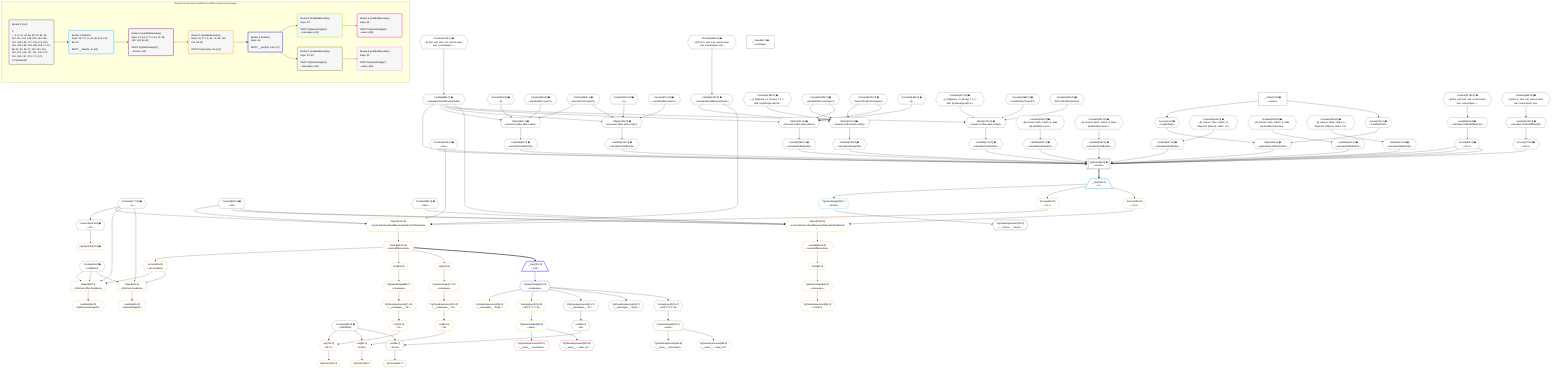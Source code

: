 %%{init: {'themeVariables': { 'fontSize': '12px'}}}%%
graph TD
    classDef path fill:#eee,stroke:#000,color:#000
    classDef plan fill:#fff,stroke-width:1px,color:#000
    classDef itemplan fill:#fff,stroke-width:2px,color:#000
    classDef unbatchedplan fill:#dff,stroke-width:1px,color:#000
    classDef sideeffectplan fill:#fcc,stroke-width:2px,color:#000
    classDef bucket fill:#f6f6f6,color:#000,stroke-width:2px,text-align:left


    %% plan dependencies
    PgSelect8[["PgSelect[8∈0] ➊<br />ᐸforumsᐳ"]]:::plan
    Object11{{"Object[11∈0] ➊<br />ᐸ{pgSettings,withPgClient}ᐳ"}}:::plan
    Constant124{{"Constant[124∈0] ➊<br />ᐸtrueᐳ"}}:::plan
    Access92{{"Access[92∈0] ➊<br />ᐸ91.0ᐳ"}}:::plan
    Lambda97{{"Lambda[97∈0] ➊<br />ᐸcalculateOrderBySQLᐳ"}}:::plan
    Lambda102{{"Lambda[102∈0] ➊<br />ᐸcalculateOrderBySQLᐳ"}}:::plan
    Lambda114{{"Lambda[114∈0] ➊<br />ᐸcalculateOrderBySQLᐳ"}}:::plan
    Lambda119{{"Lambda[119∈0] ➊<br />ᐸcalculateOrderBySQLᐳ"}}:::plan
    Access127{{"Access[127∈0] ➊<br />ᐸ126.0ᐳ"}}:::plan
    Lambda132{{"Lambda[132∈0] ➊<br />ᐸcalculateOrderBySQLᐳ"}}:::plan
    Lambda137{{"Lambda[137∈0] ➊<br />ᐸcalculateOrderBySQLᐳ"}}:::plan
    Lambda152{{"Lambda[152∈0] ➊<br />ᐸcalculateOrderBySQLᐳ"}}:::plan
    Lambda157{{"Lambda[157∈0] ➊<br />ᐸcalculateOrderBySQLᐳ"}}:::plan
    Lambda88{{"Lambda[88∈0] ➊<br />ᐸcalculateShouldReverseOrderᐳ"}}:::plan
    Lambda171{{"Lambda[171∈0] ➊<br />ᐸcalculateOrderBySQLᐳ"}}:::plan
    Lambda176{{"Lambda[176∈0] ➊<br />ᐸcalculateOrderBySQLᐳ"}}:::plan
    Object11 & Constant124 & Access92 & Lambda97 & Lambda102 & Lambda114 & Lambda119 & Access127 & Lambda132 & Lambda137 & Access92 & Lambda152 & Lambda157 & Lambda88 & Access92 & Lambda171 & Lambda176 --> PgSelect8
    Object96{{"Object[96∈0] ➊<br />ᐸ{reverse,orders,alias,codec}ᐳ"}}:::plan
    Constant93{{"Constant[93∈0] ➊<br />ᐸ[]ᐳ"}}:::plan
    Constant94{{"Constant[94∈0] ➊<br />ᐸsql.identifier(”users”)ᐳ"}}:::plan
    Constant95{{"Constant[95∈0] ➊<br />ᐸRecordCodec(users)ᐳ"}}:::plan
    Lambda88 & Constant93 & Constant94 & Constant95 --> Object96
    Object113{{"Object[113∈0] ➊<br />ᐸ{reverse,orders,alias,codec}ᐳ"}}:::plan
    Constant110{{"Constant[110∈0] ➊<br />ᐸ[]ᐳ"}}:::plan
    Constant111{{"Constant[111∈0] ➊<br />ᐸsql.identifier(”users”)ᐳ"}}:::plan
    Lambda88 & Constant110 & Constant111 & Constant95 --> Object113
    Object131{{"Object[131∈0] ➊<br />ᐸ{reverse,orders,alias,codec}ᐳ"}}:::plan
    Lambda123{{"Lambda[123∈0] ➊<br />ᐸcalculateShouldReverseOrderᐳ"}}:::plan
    Constant128{{"Constant[128∈0] ➊<br />ᐸ[ { fragment: { n: [Array], f: 0, c: 266, [Symbol(pg-sql2-tyᐳ"}}:::plan
    Constant129{{"Constant[129∈0] ➊<br />ᐸsql.identifier(”messages”)ᐳ"}}:::plan
    Constant130{{"Constant[130∈0] ➊<br />ᐸRecordCodec(messages)ᐳ"}}:::plan
    Lambda123 & Constant128 & Constant129 & Constant130 --> Object131
    Object151{{"Object[151∈0] ➊<br />ᐸ{reverse,orders,alias,codec}ᐳ"}}:::plan
    Constant148{{"Constant[148∈0] ➊<br />ᐸ[]ᐳ"}}:::plan
    Lambda88 & Constant148 & Constant129 & Constant130 --> Object151
    Object170{{"Object[170∈0] ➊<br />ᐸ{reverse,orders,alias,codec}ᐳ"}}:::plan
    Constant167{{"Constant[167∈0] ➊<br />ᐸ[ { fragment: { n: [Array], f: 0, c: 266, [Symbol(pg-sql2-tyᐳ"}}:::plan
    Constant168{{"Constant[168∈0] ➊<br />ᐸsql.identifier(”forums”)ᐳ"}}:::plan
    Constant169{{"Constant[169∈0] ➊<br />ᐸRecordCodec(forums)ᐳ"}}:::plan
    Lambda88 & Constant167 & Constant168 & Constant169 --> Object170
    Access9{{"Access[9∈0] ➊<br />ᐸ2.pgSettingsᐳ"}}:::plan
    Access10{{"Access[10∈0] ➊<br />ᐸ2.withPgClientᐳ"}}:::plan
    Access9 & Access10 --> Object11
    __Value2["__Value[2∈0] ➊<br />ᐸcontextᐳ"]:::plan
    __Value2 --> Access9
    __Value2 --> Access10
    Connection24{{"Connection[24∈0] ➊<br />ᐸ20ᐳ"}}:::plan
    Constant177{{"Constant[177∈0] ➊<br />ᐸ5ᐳ"}}:::plan
    Constant177 --> Connection24
    Constant178{{"Constant[178∈0] ➊<br />ᐸ§{ first: null, last: null, cursorLower: null, cursorUpper: ᐳ"}}:::plan
    Constant178 --> Lambda88
    Lambda91{{"Lambda[91∈0] ➊<br />ᐸcalculateLimitAndOffsetSQLᐳ"}}:::plan
    Constant179{{"Constant[179∈0] ➊<br />ᐸ§{ first: null, last: null, cursorLower: null, cursorUpper: ᐳ"}}:::plan
    Constant179 --> Lambda91
    Lambda91 --> Access92
    Object96 --> Lambda97
    Constant180{{"Constant[180∈0] ➊<br />ᐸ§{ reverse: false, orders: [], alias: sql.identifier(”users”ᐳ"}}:::plan
    Constant180 --> Lambda102
    Object113 --> Lambda114
    Constant181{{"Constant[181∈0] ➊<br />ᐸ§{ reverse: false, orders: [], alias: sql.identifier(”users”ᐳ"}}:::plan
    Constant181 --> Lambda119
    Constant185{{"Constant[185∈0] ➊<br />ᐸ§{ first: 5, last: null, cursorLower: null, cursorUpper: nulᐳ"}}:::plan
    Constant185 --> Lambda123
    Lambda126{{"Lambda[126∈0] ➊<br />ᐸcalculateLimitAndOffsetSQLᐳ"}}:::plan
    Constant186{{"Constant[186∈0] ➊<br />ᐸ§{ first: 5, last: null, cursorLower: null, cursorUpper: nulᐳ"}}:::plan
    Constant186 --> Lambda126
    Lambda126 --> Access127
    Object131 --> Lambda132
    Constant182{{"Constant[182∈0] ➊<br />ᐸ§{ reverse: false, orders: [ { fragment: [Object], codec: Coᐳ"}}:::plan
    Constant182 --> Lambda137
    Object151 --> Lambda152
    Constant183{{"Constant[183∈0] ➊<br />ᐸ§{ reverse: false, orders: [], alias: sql.identifier(”messagᐳ"}}:::plan
    Constant183 --> Lambda157
    Object170 --> Lambda171
    Constant184{{"Constant[184∈0] ➊<br />ᐸ§{ reverse: false, orders: [ { fragment: [Object], codec: Coᐳ"}}:::plan
    Constant184 --> Lambda176
    __Value4["__Value[4∈0] ➊<br />ᐸrootValueᐳ"]:::plan
    Constant6{{"Constant[6∈0] ➊<br />ᐸundefinedᐳ"}}:::plan
    Constant44{{"Constant[44∈0] ➊<br />ᐸ[HIDDEN]ᐳ"}}:::plan
    Constant86{{"Constant[86∈0] ➊<br />ᐸnullᐳ"}}:::plan
    Constant89{{"Constant[89∈0] ➊<br />ᐸfalseᐳ"}}:::plan
    __Item12[/"__Item[12∈1]<br />ᐸ8ᐳ"\]:::itemplan
    PgSelect8 ==> __Item12
    PgSelectSingle13{{"PgSelectSingle[13∈1]<br />ᐸforumsᐳ"}}:::plan
    __Item12 --> PgSelectSingle13
    PgClassExpression14{{"PgClassExpression[14∈2]<br />ᐸ__forums__.”name”ᐳ"}}:::plan
    PgSelectSingle13 --> PgClassExpression14
    Object141{{"Object[141∈3]<br />ᐸ{rows,first,last,shouldReverseOrder,fetchOneExtra}ᐳ"}}:::plan
    Access139{{"Access[139∈3]<br />ᐸ12.1ᐳ"}}:::plan
    Access139 & Constant177 & Constant86 & Lambda123 & Constant124 --> Object141
    Object160{{"Object[160∈3]<br />ᐸ{rows,first,last,shouldReverseOrder,fetchOneExtra}ᐳ"}}:::plan
    Access158{{"Access[158∈3]<br />ᐸ12.2ᐳ"}}:::plan
    Access158 & Constant86 & Constant86 & Lambda88 & Constant89 --> Object160
    Object65{{"Object[65∈3]<br />ᐸ{first,last,offset,hasMore}ᐳ"}}:::plan
    Access60{{"Access[60∈3]<br />ᐸ142.hasMoreᐳ"}}:::plan
    Constant177 & Constant6 & Constant6 & Access60 --> Object65
    Object61{{"Object[61∈3]<br />ᐸ{first,last,hasMore}ᐳ"}}:::plan
    Constant177 & Constant6 & Access60 --> Object61
    List74{{"List[74∈3]<br />ᐸ44,72ᐳ"}}:::plan
    List72{{"List[72∈3]<br />ᐸ71ᐳ"}}:::plan
    Constant44 & List72 --> List74
    List81{{"List[81∈3]<br />ᐸ44,80ᐳ"}}:::plan
    List80{{"List[80∈3]<br />ᐸ79ᐳ"}}:::plan
    Constant44 & List80 --> List81
    PgPageInfo57{{"PgPageInfo[57∈3] ➊"}}:::plan
    Connection24 --> PgPageInfo57
    Lambda142{{"Lambda[142∈3]<br />ᐸreverseIfNecessaryᐳ"}}:::plan
    Lambda142 --> Access60
    Lambda62{{"Lambda[62∈3]<br />ᐸhasNextPageCbᐳ"}}:::plan
    Object61 --> Lambda62
    Lambda66{{"Lambda[66∈3]<br />ᐸhasPreviousPageCbᐳ"}}:::plan
    Object65 --> Lambda66
    First68{{"First[68∈3]"}}:::plan
    Lambda142 --> First68
    PgSelectSingle69{{"PgSelectSingle[69∈3]<br />ᐸmessagesᐳ"}}:::plan
    First68 --> PgSelectSingle69
    PgCursor70{{"PgCursor[70∈3]"}}:::plan
    List74 --> PgCursor70
    PgClassExpression71{{"PgClassExpression[71∈3]<br />ᐸ__messages__.”id”ᐳ"}}:::plan
    PgSelectSingle69 --> PgClassExpression71
    PgClassExpression71 --> List72
    Last76{{"Last[76∈3]"}}:::plan
    Lambda142 --> Last76
    PgSelectSingle77{{"PgSelectSingle[77∈3]<br />ᐸmessagesᐳ"}}:::plan
    Last76 --> PgSelectSingle77
    PgCursor78{{"PgCursor[78∈3]"}}:::plan
    List81 --> PgCursor78
    PgClassExpression79{{"PgClassExpression[79∈3]<br />ᐸ__messages__.”id”ᐳ"}}:::plan
    PgSelectSingle77 --> PgClassExpression79
    PgClassExpression79 --> List80
    First83{{"First[83∈3]"}}:::plan
    Lambda161{{"Lambda[161∈3]<br />ᐸreverseIfNecessaryᐳ"}}:::plan
    Lambda161 --> First83
    PgSelectSingle84{{"PgSelectSingle[84∈3]<br />ᐸmessagesᐳ"}}:::plan
    First83 --> PgSelectSingle84
    PgClassExpression85{{"PgClassExpression[85∈3]<br />ᐸcount(*)ᐳ"}}:::plan
    PgSelectSingle84 --> PgClassExpression85
    __Item12 --> Access139
    Object141 --> Lambda142
    __Item12 --> Access158
    Object160 --> Lambda161
    __Item27[/"__Item[27∈4]<br />ᐸ142ᐳ"\]:::itemplan
    Lambda142 ==> __Item27
    PgSelectSingle28{{"PgSelectSingle[28∈4]<br />ᐸmessagesᐳ"}}:::plan
    __Item27 --> PgSelectSingle28
    PgClassExpression29{{"PgClassExpression[29∈5]<br />ᐸ__messages__.”body”ᐳ"}}:::plan
    PgSelectSingle28 --> PgClassExpression29
    PgSelectSingle36{{"PgSelectSingle[36∈5]<br />ᐸusersᐳ"}}:::plan
    RemapKeys103{{"RemapKeys[103∈5]<br />ᐸ28:{”0”:1,”1”:2}ᐳ"}}:::plan
    RemapKeys103 --> PgSelectSingle36
    PgSelectSingle28 --> RemapKeys103
    PgClassExpression37{{"PgClassExpression[37∈6]<br />ᐸ__users__.”username”ᐳ"}}:::plan
    PgSelectSingle36 --> PgClassExpression37
    PgClassExpression38{{"PgClassExpression[38∈6]<br />ᐸ__users__....vatar_url”ᐳ"}}:::plan
    PgSelectSingle36 --> PgClassExpression38
    List45{{"List[45∈7]<br />ᐸ44,43ᐳ"}}:::plan
    List43{{"List[43∈7]<br />ᐸ42ᐳ"}}:::plan
    Constant44 & List43 --> List45
    PgCursor41{{"PgCursor[41∈7]"}}:::plan
    List45 --> PgCursor41
    PgClassExpression42{{"PgClassExpression[42∈7]<br />ᐸ__messages__.”id”ᐳ"}}:::plan
    PgSelectSingle28 --> PgClassExpression42
    PgClassExpression42 --> List43
    PgClassExpression46{{"PgClassExpression[46∈7]<br />ᐸ__messages__.”body”ᐳ"}}:::plan
    PgSelectSingle28 --> PgClassExpression46
    PgSelectSingle53{{"PgSelectSingle[53∈7]<br />ᐸusersᐳ"}}:::plan
    RemapKeys120{{"RemapKeys[120∈7]<br />ᐸ28:{”0”:4,”1”:5}ᐳ"}}:::plan
    RemapKeys120 --> PgSelectSingle53
    PgSelectSingle28 --> RemapKeys120
    PgClassExpression54{{"PgClassExpression[54∈8]<br />ᐸ__users__.”username”ᐳ"}}:::plan
    PgSelectSingle53 --> PgClassExpression54
    PgClassExpression55{{"PgClassExpression[55∈8]<br />ᐸ__users__....vatar_url”ᐳ"}}:::plan
    PgSelectSingle53 --> PgClassExpression55

    %% define steps

    subgraph "Buckets for queries/conditions/condition-featured-messages"
    Bucket0("Bucket 0 (root)<br /><br />1: <br />ᐳ: 6, 9, 10, 44, 86, 89, 93, 94, 95, 110, 111, 124, 128, 129, 130, 148, 167, 168, 169, 177, 178, 179, 180, 181, 182, 183, 184, 185, 186, 11, 24, 88, 91, 92, 96, 97, 102, 113, 114, 119, 123, 126, 127, 131, 132, 137, 151, 152, 157, 170, 171, 176<br />2: PgSelect[8]"):::bucket
    classDef bucket0 stroke:#696969
    class Bucket0,__Value2,__Value4,Constant6,PgSelect8,Access9,Access10,Object11,Connection24,Constant44,Constant86,Lambda88,Constant89,Lambda91,Access92,Constant93,Constant94,Constant95,Object96,Lambda97,Lambda102,Constant110,Constant111,Object113,Lambda114,Lambda119,Lambda123,Constant124,Lambda126,Access127,Constant128,Constant129,Constant130,Object131,Lambda132,Lambda137,Constant148,Object151,Lambda152,Lambda157,Constant167,Constant168,Constant169,Object170,Lambda171,Lambda176,Constant177,Constant178,Constant179,Constant180,Constant181,Constant182,Constant183,Constant184,Constant185,Constant186 bucket0
    Bucket1("Bucket 1 (listItem)<br />Deps: 24, 177, 6, 44, 86, 123, 124, 88, 89<br /><br />ROOT __Item{1}ᐸ8ᐳ[12]"):::bucket
    classDef bucket1 stroke:#00bfff
    class Bucket1,__Item12,PgSelectSingle13 bucket1
    Bucket2("Bucket 2 (nullableBoundary)<br />Deps: 13, 24, 177, 6, 44, 12, 86, 123, 124, 88, 89<br /><br />ROOT PgSelectSingle{1}ᐸforumsᐳ[13]"):::bucket
    classDef bucket2 stroke:#7f007f
    class Bucket2,PgClassExpression14 bucket2
    Bucket3("Bucket 3 (nullableBoundary)<br />Deps: 24, 177, 6, 44, 12, 86, 123, 124, 88, 89<br /><br />ROOT Connectionᐸ20ᐳ[24]"):::bucket
    classDef bucket3 stroke:#ffa500
    class Bucket3,PgPageInfo57,Access60,Object61,Lambda62,Object65,Lambda66,First68,PgSelectSingle69,PgCursor70,PgClassExpression71,List72,List74,Last76,PgSelectSingle77,PgCursor78,PgClassExpression79,List80,List81,First83,PgSelectSingle84,PgClassExpression85,Access139,Object141,Lambda142,Access158,Object160,Lambda161 bucket3
    Bucket4("Bucket 4 (listItem)<br />Deps: 44<br /><br />ROOT __Item{4}ᐸ142ᐳ[27]"):::bucket
    classDef bucket4 stroke:#0000ff
    class Bucket4,__Item27,PgSelectSingle28 bucket4
    Bucket5("Bucket 5 (nullableBoundary)<br />Deps: 28<br /><br />ROOT PgSelectSingle{4}ᐸmessagesᐳ[28]"):::bucket
    classDef bucket5 stroke:#7fff00
    class Bucket5,PgClassExpression29,PgSelectSingle36,RemapKeys103 bucket5
    Bucket6("Bucket 6 (nullableBoundary)<br />Deps: 36<br /><br />ROOT PgSelectSingle{5}ᐸusersᐳ[36]"):::bucket
    classDef bucket6 stroke:#ff1493
    class Bucket6,PgClassExpression37,PgClassExpression38 bucket6
    Bucket7("Bucket 7 (nullableBoundary)<br />Deps: 28, 44<br /><br />ROOT PgSelectSingle{4}ᐸmessagesᐳ[28]"):::bucket
    classDef bucket7 stroke:#808000
    class Bucket7,PgCursor41,PgClassExpression42,List43,List45,PgClassExpression46,PgSelectSingle53,RemapKeys120 bucket7
    Bucket8("Bucket 8 (nullableBoundary)<br />Deps: 53<br /><br />ROOT PgSelectSingle{7}ᐸusersᐳ[53]"):::bucket
    classDef bucket8 stroke:#dda0dd
    class Bucket8,PgClassExpression54,PgClassExpression55 bucket8
    Bucket0 --> Bucket1
    Bucket1 --> Bucket2
    Bucket2 --> Bucket3
    Bucket3 --> Bucket4
    Bucket4 --> Bucket5 & Bucket7
    Bucket5 --> Bucket6
    Bucket7 --> Bucket8
    end